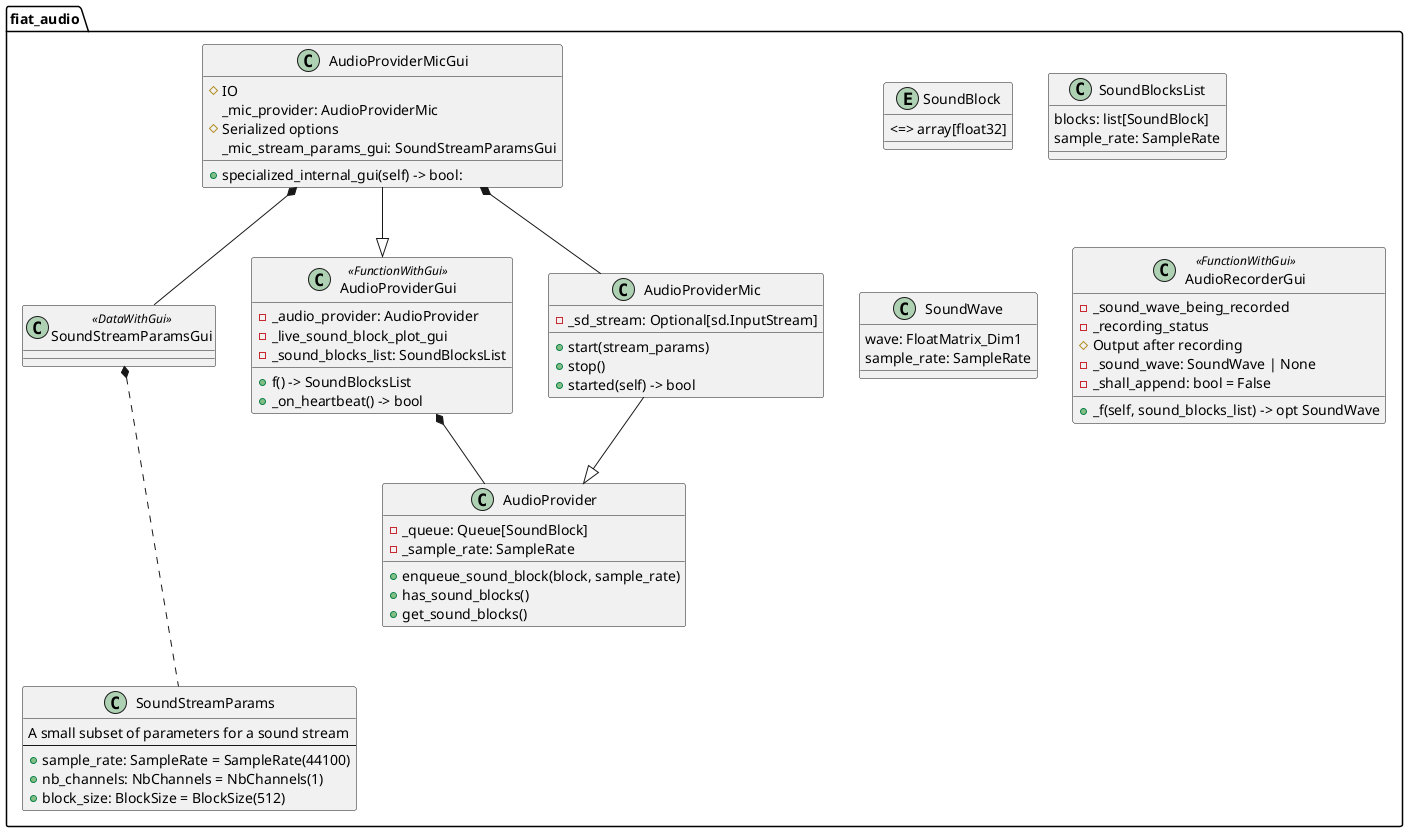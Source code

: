 @startuml

package fiat_audio {
    entity SoundBlock {
        <=> array[float32]
    }

    class SoundBlocksList {
        blocks: list[SoundBlock]
        sample_rate: SampleRate
    }

    class SoundWave {
        wave: FloatMatrix_Dim1
        sample_rate: SampleRate
    }

    class SoundStreamParams {
        A small subset of parameters for a sound stream
        ---
        + sample_rate: SampleRate = SampleRate(44100)
        + nb_channels: NbChannels = NbChannels(1)
        + block_size: BlockSize = BlockSize(512)
    }

    class SoundStreamParamsGui<<DataWithGui>> {}
    SoundStreamParamsGui *... SoundStreamParams


    class AudioProvider {
        - _queue: Queue[SoundBlock]
        - _sample_rate: SampleRate
        + enqueue_sound_block(block, sample_rate)
        + has_sound_blocks()
        + get_sound_blocks()
    }

    class AudioProviderGui<<FunctionWithGui>> {
        - _audio_provider: AudioProvider
        - _live_sound_block_plot_gui
        - _sound_blocks_list: SoundBlocksList
        + f() -> SoundBlocksList
        + _on_heartbeat() -> bool
    }

    AudioProviderGui *-- AudioProvider

    class AudioProviderMic {
        - _sd_stream: Optional[sd.InputStream]
        + start(stream_params)
        + stop()
        + started(self) -> bool
    }

    AudioProviderMic --|> AudioProvider

    class AudioProviderMicGui {
        # IO
        _mic_provider: AudioProviderMic
        # Serialized options
        _mic_stream_params_gui: SoundStreamParamsGui

        + specialized_internal_gui(self) -> bool:
    }

    AudioProviderMicGui *-- AudioProviderMic
    AudioProviderMicGui *-- SoundStreamParamsGui
    AudioProviderMicGui --|> AudioProviderGui

    class AudioRecorderGui<<FunctionWithGui>> {
        - _sound_wave_being_recorded
        - _recording_status
        # Output after recording
        - _sound_wave: SoundWave | None
        - _shall_append: bool = False

        + _f(self, sound_blocks_list) -> opt SoundWave
    }
}


@enduml
